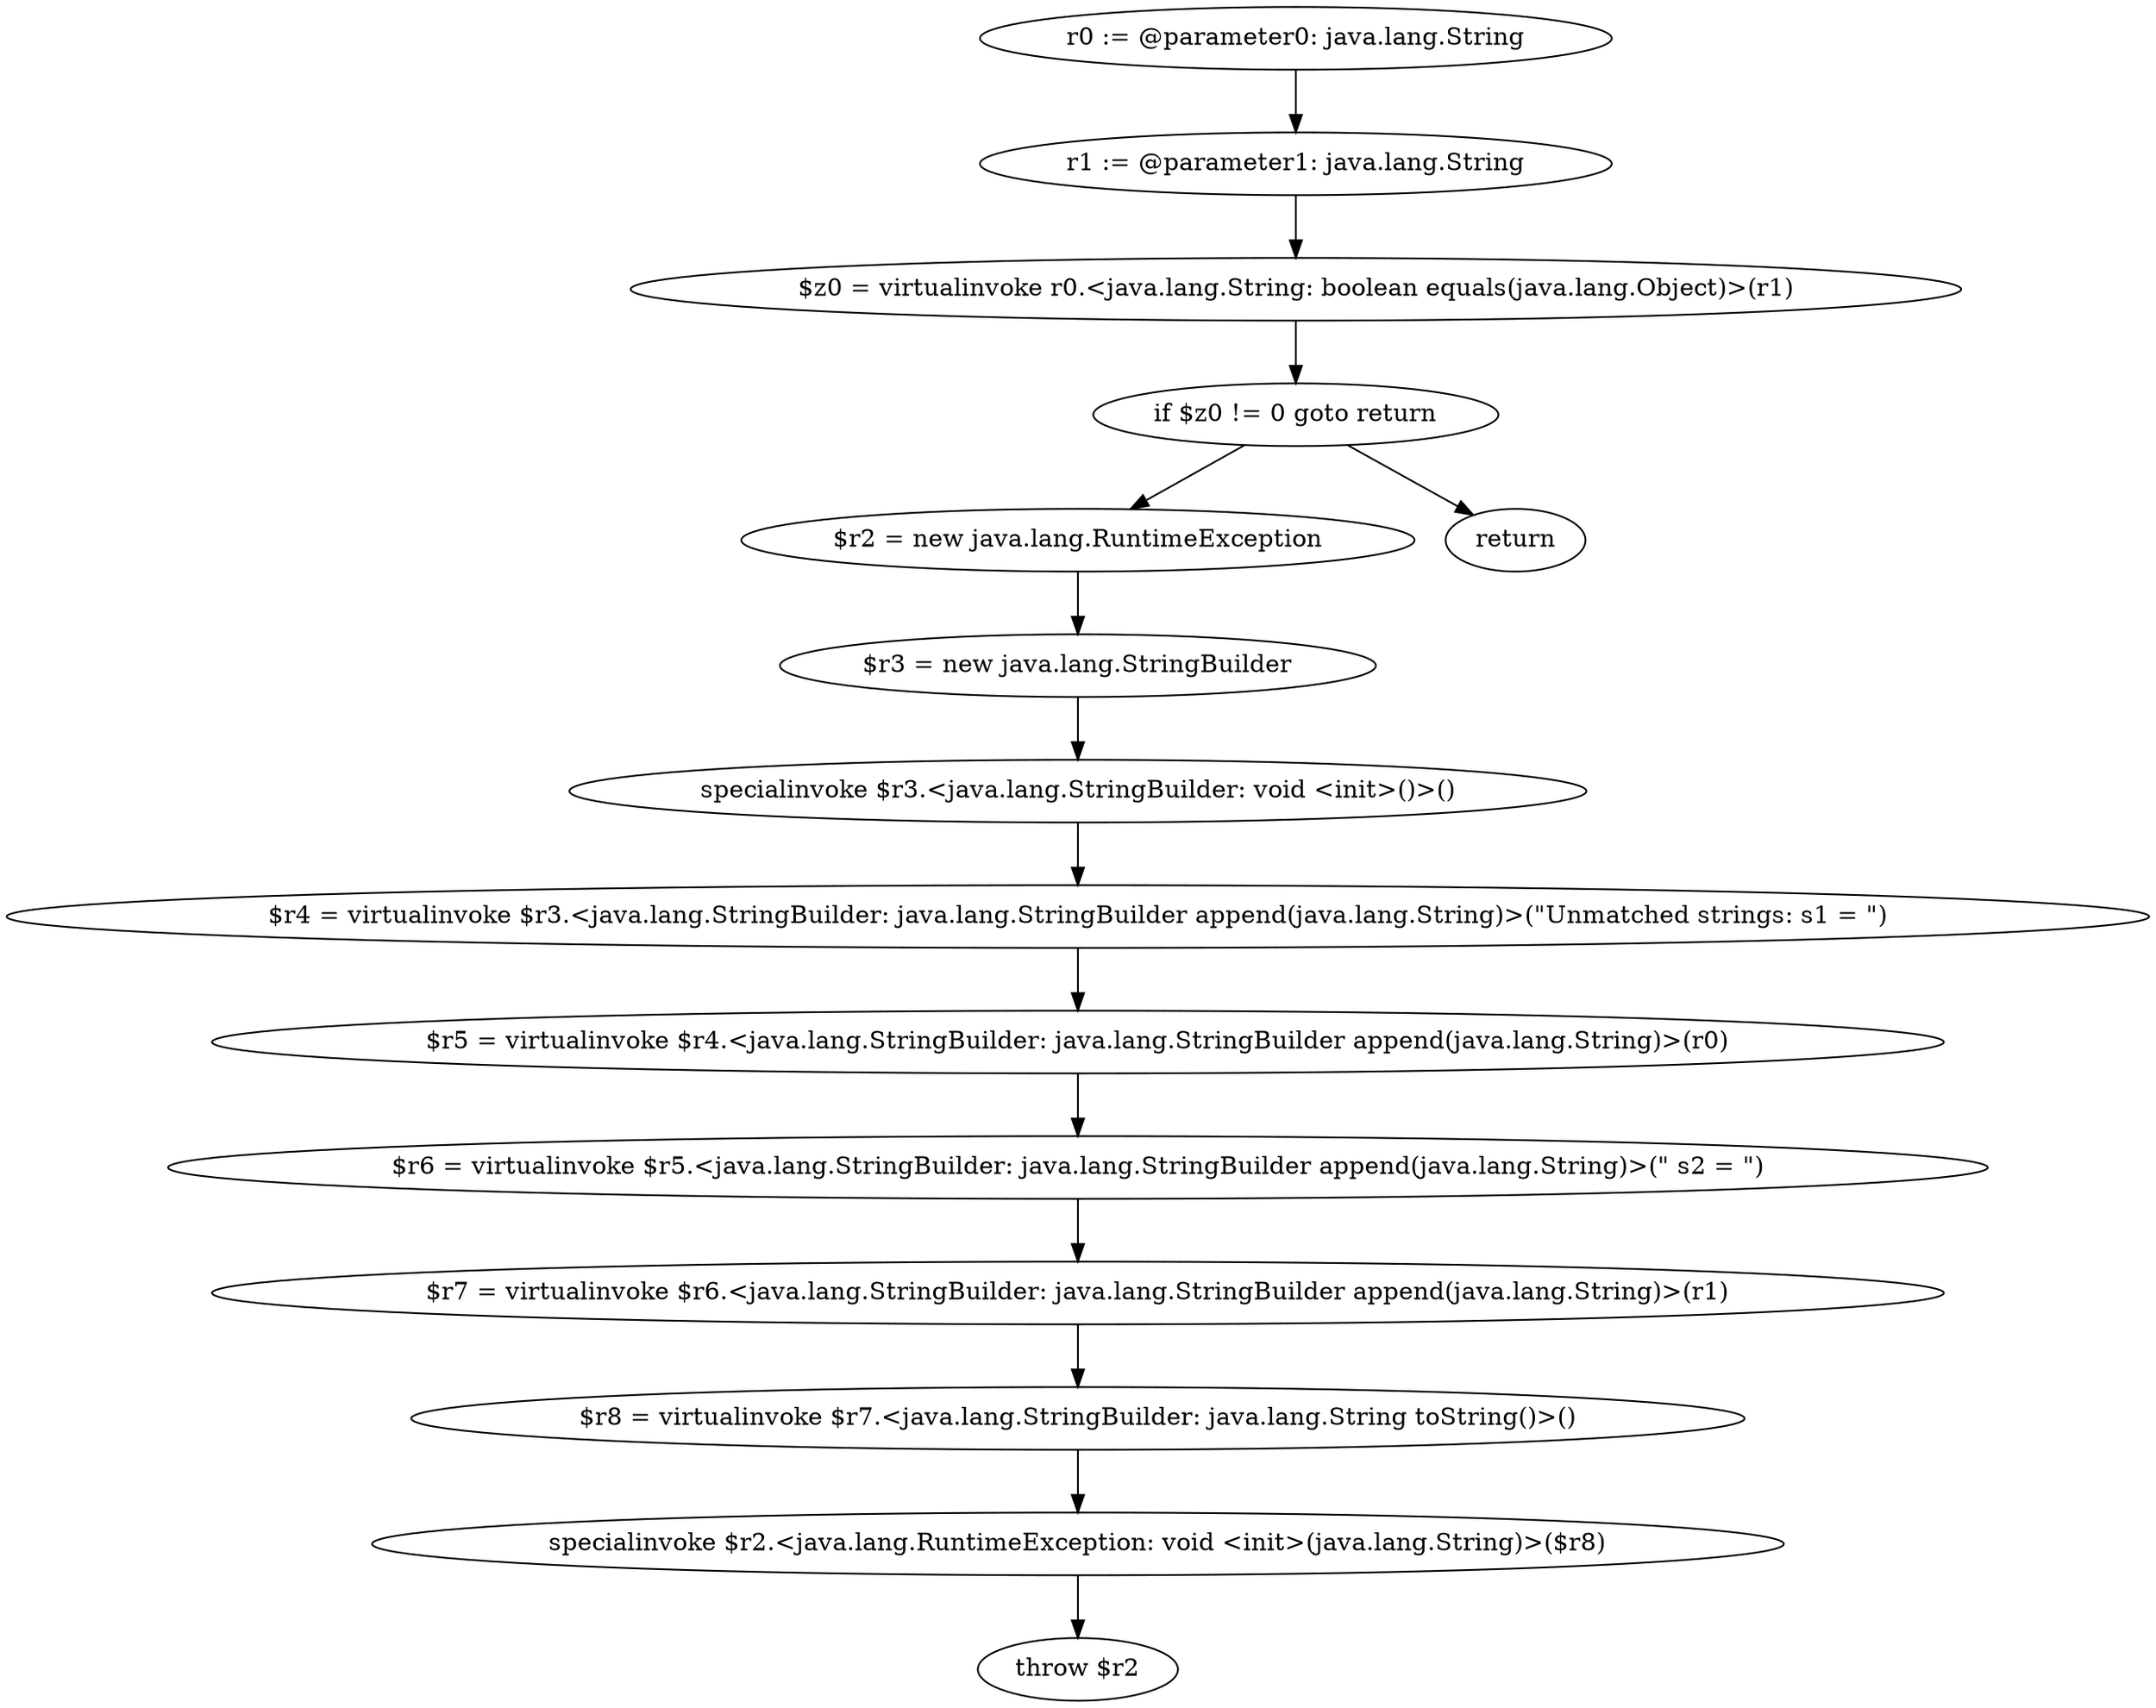 digraph "unitGraph" {
    "r0 := @parameter0: java.lang.String"
    "r1 := @parameter1: java.lang.String"
    "$z0 = virtualinvoke r0.<java.lang.String: boolean equals(java.lang.Object)>(r1)"
    "if $z0 != 0 goto return"
    "$r2 = new java.lang.RuntimeException"
    "$r3 = new java.lang.StringBuilder"
    "specialinvoke $r3.<java.lang.StringBuilder: void <init>()>()"
    "$r4 = virtualinvoke $r3.<java.lang.StringBuilder: java.lang.StringBuilder append(java.lang.String)>(\"Unmatched strings: s1 = \")"
    "$r5 = virtualinvoke $r4.<java.lang.StringBuilder: java.lang.StringBuilder append(java.lang.String)>(r0)"
    "$r6 = virtualinvoke $r5.<java.lang.StringBuilder: java.lang.StringBuilder append(java.lang.String)>(\" s2 = \")"
    "$r7 = virtualinvoke $r6.<java.lang.StringBuilder: java.lang.StringBuilder append(java.lang.String)>(r1)"
    "$r8 = virtualinvoke $r7.<java.lang.StringBuilder: java.lang.String toString()>()"
    "specialinvoke $r2.<java.lang.RuntimeException: void <init>(java.lang.String)>($r8)"
    "throw $r2"
    "return"
    "r0 := @parameter0: java.lang.String"->"r1 := @parameter1: java.lang.String";
    "r1 := @parameter1: java.lang.String"->"$z0 = virtualinvoke r0.<java.lang.String: boolean equals(java.lang.Object)>(r1)";
    "$z0 = virtualinvoke r0.<java.lang.String: boolean equals(java.lang.Object)>(r1)"->"if $z0 != 0 goto return";
    "if $z0 != 0 goto return"->"$r2 = new java.lang.RuntimeException";
    "if $z0 != 0 goto return"->"return";
    "$r2 = new java.lang.RuntimeException"->"$r3 = new java.lang.StringBuilder";
    "$r3 = new java.lang.StringBuilder"->"specialinvoke $r3.<java.lang.StringBuilder: void <init>()>()";
    "specialinvoke $r3.<java.lang.StringBuilder: void <init>()>()"->"$r4 = virtualinvoke $r3.<java.lang.StringBuilder: java.lang.StringBuilder append(java.lang.String)>(\"Unmatched strings: s1 = \")";
    "$r4 = virtualinvoke $r3.<java.lang.StringBuilder: java.lang.StringBuilder append(java.lang.String)>(\"Unmatched strings: s1 = \")"->"$r5 = virtualinvoke $r4.<java.lang.StringBuilder: java.lang.StringBuilder append(java.lang.String)>(r0)";
    "$r5 = virtualinvoke $r4.<java.lang.StringBuilder: java.lang.StringBuilder append(java.lang.String)>(r0)"->"$r6 = virtualinvoke $r5.<java.lang.StringBuilder: java.lang.StringBuilder append(java.lang.String)>(\" s2 = \")";
    "$r6 = virtualinvoke $r5.<java.lang.StringBuilder: java.lang.StringBuilder append(java.lang.String)>(\" s2 = \")"->"$r7 = virtualinvoke $r6.<java.lang.StringBuilder: java.lang.StringBuilder append(java.lang.String)>(r1)";
    "$r7 = virtualinvoke $r6.<java.lang.StringBuilder: java.lang.StringBuilder append(java.lang.String)>(r1)"->"$r8 = virtualinvoke $r7.<java.lang.StringBuilder: java.lang.String toString()>()";
    "$r8 = virtualinvoke $r7.<java.lang.StringBuilder: java.lang.String toString()>()"->"specialinvoke $r2.<java.lang.RuntimeException: void <init>(java.lang.String)>($r8)";
    "specialinvoke $r2.<java.lang.RuntimeException: void <init>(java.lang.String)>($r8)"->"throw $r2";
}
